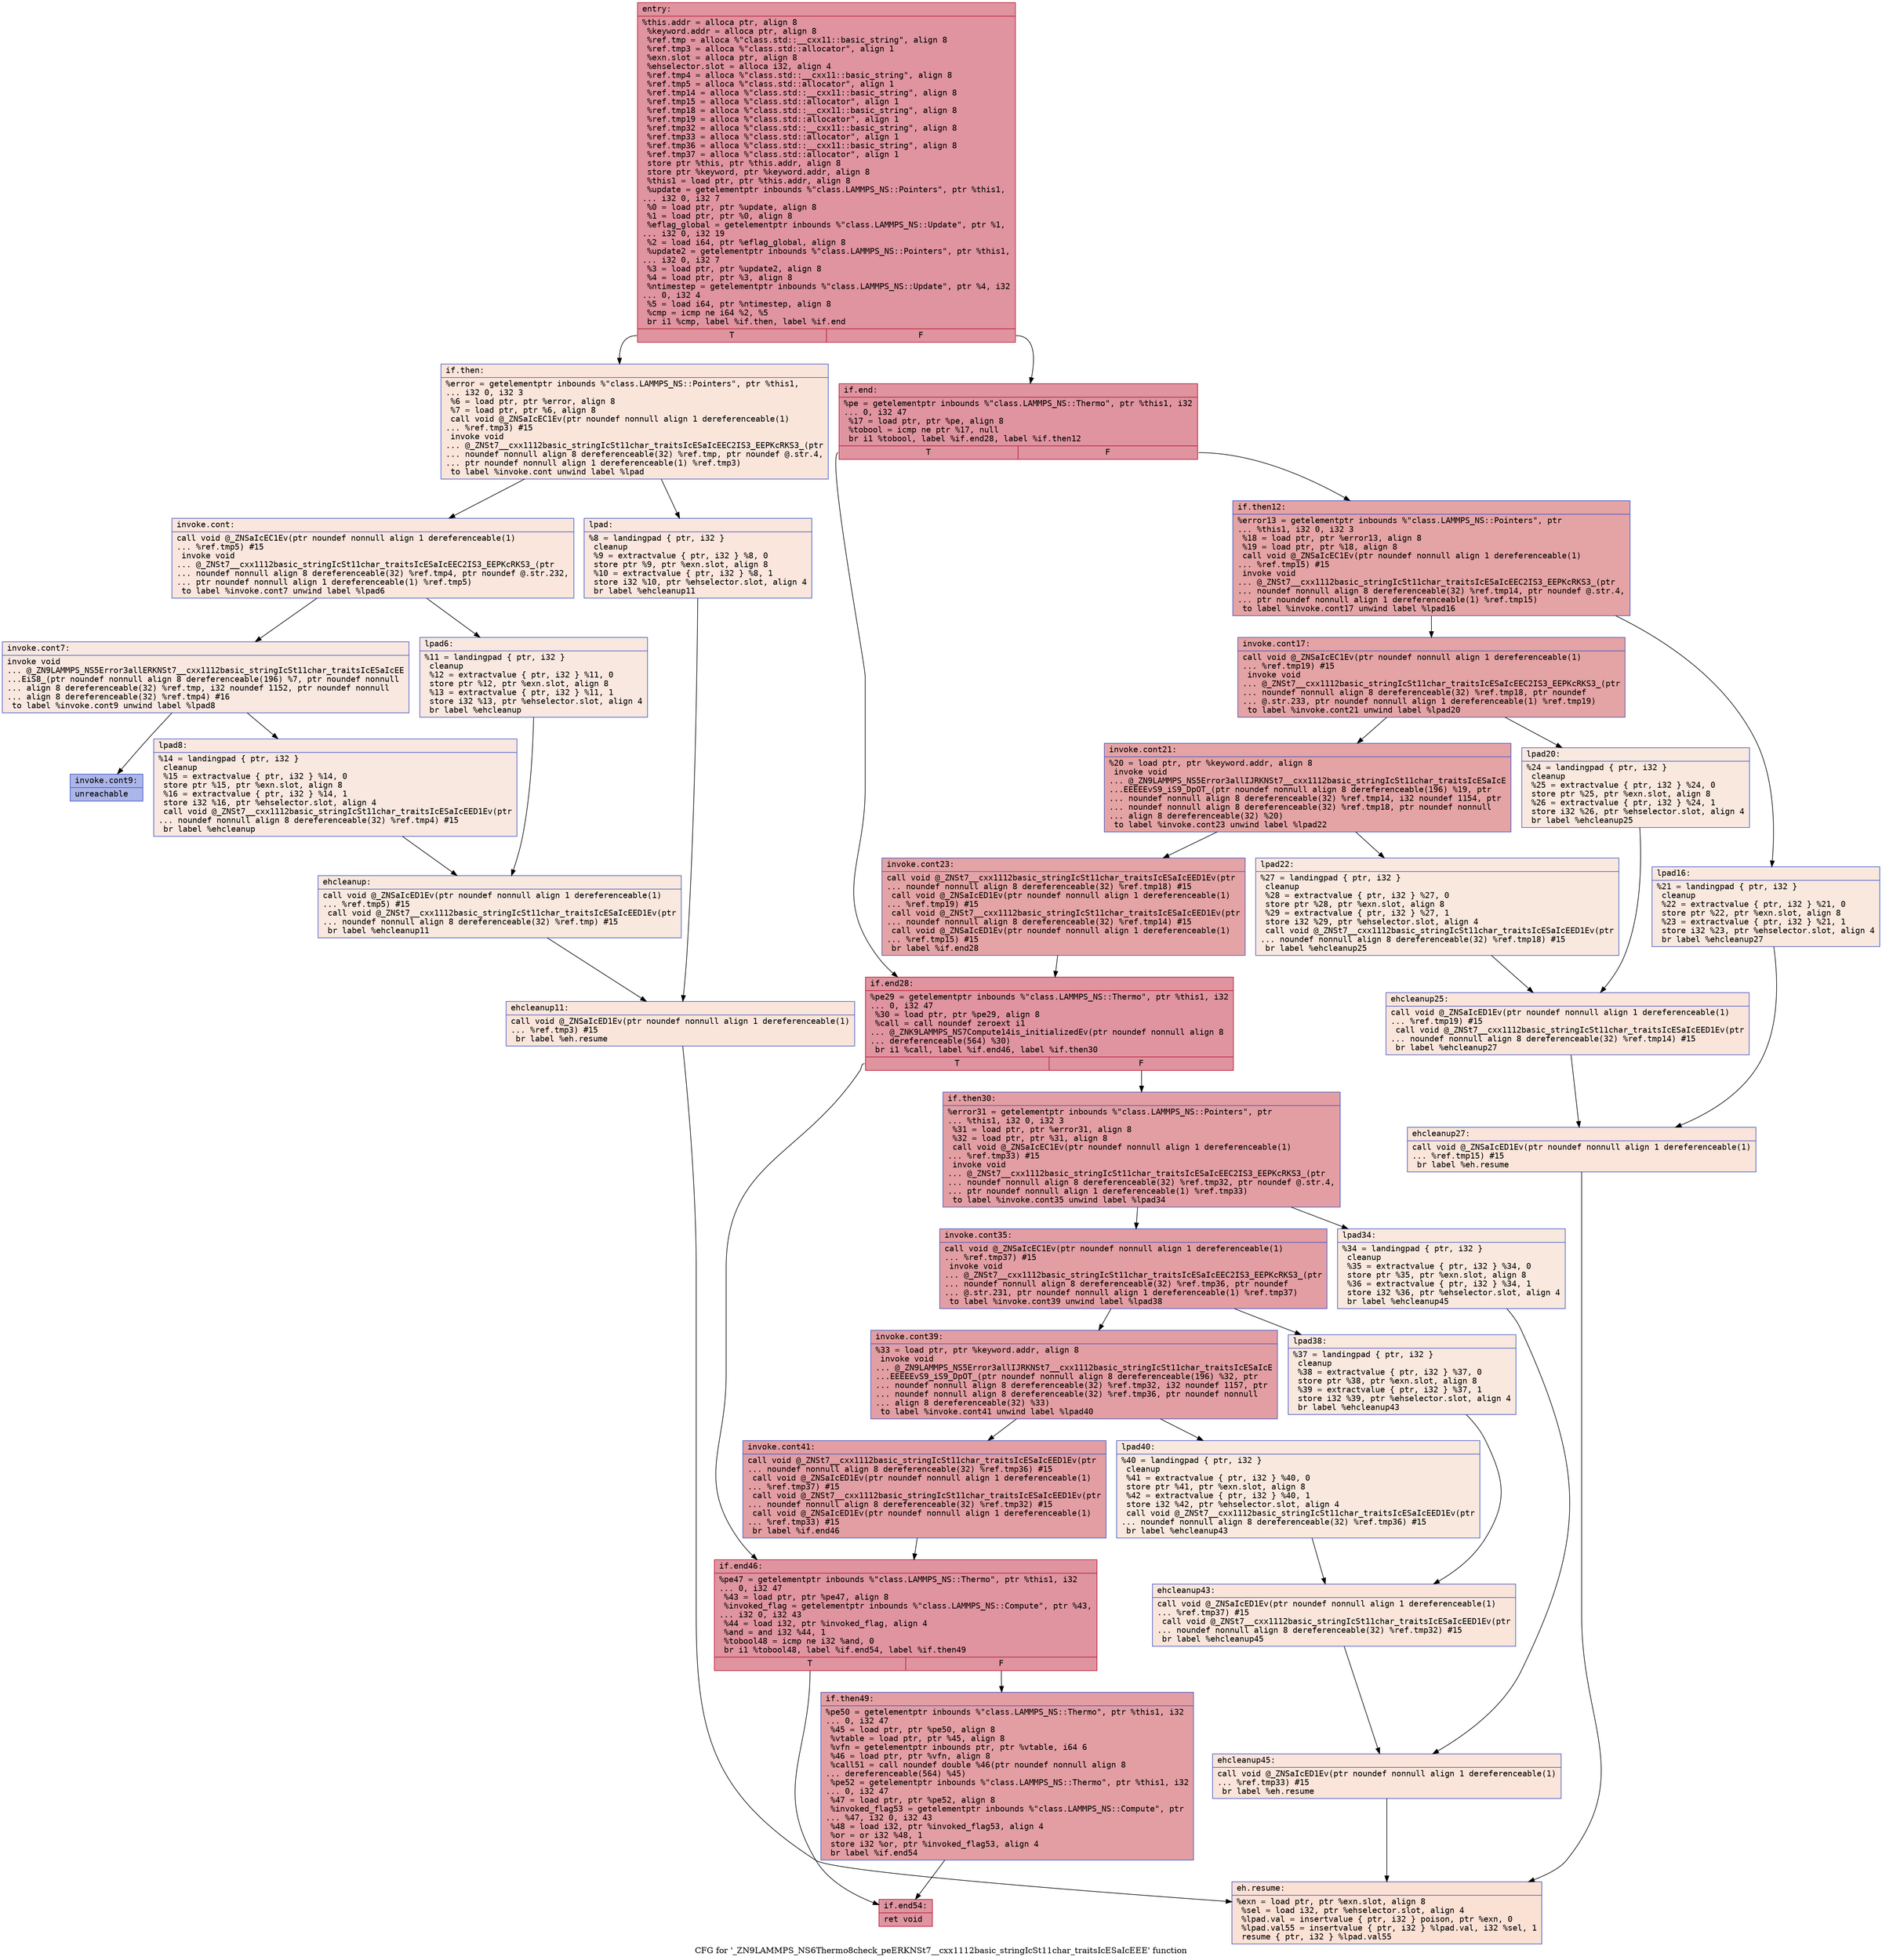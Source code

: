 digraph "CFG for '_ZN9LAMMPS_NS6Thermo8check_peERKNSt7__cxx1112basic_stringIcSt11char_traitsIcESaIcEEE' function" {
	label="CFG for '_ZN9LAMMPS_NS6Thermo8check_peERKNSt7__cxx1112basic_stringIcSt11char_traitsIcESaIcEEE' function";

	Node0x55bd40549ab0 [shape=record,color="#b70d28ff", style=filled, fillcolor="#b70d2870" fontname="Courier",label="{entry:\l|  %this.addr = alloca ptr, align 8\l  %keyword.addr = alloca ptr, align 8\l  %ref.tmp = alloca %\"class.std::__cxx11::basic_string\", align 8\l  %ref.tmp3 = alloca %\"class.std::allocator\", align 1\l  %exn.slot = alloca ptr, align 8\l  %ehselector.slot = alloca i32, align 4\l  %ref.tmp4 = alloca %\"class.std::__cxx11::basic_string\", align 8\l  %ref.tmp5 = alloca %\"class.std::allocator\", align 1\l  %ref.tmp14 = alloca %\"class.std::__cxx11::basic_string\", align 8\l  %ref.tmp15 = alloca %\"class.std::allocator\", align 1\l  %ref.tmp18 = alloca %\"class.std::__cxx11::basic_string\", align 8\l  %ref.tmp19 = alloca %\"class.std::allocator\", align 1\l  %ref.tmp32 = alloca %\"class.std::__cxx11::basic_string\", align 8\l  %ref.tmp33 = alloca %\"class.std::allocator\", align 1\l  %ref.tmp36 = alloca %\"class.std::__cxx11::basic_string\", align 8\l  %ref.tmp37 = alloca %\"class.std::allocator\", align 1\l  store ptr %this, ptr %this.addr, align 8\l  store ptr %keyword, ptr %keyword.addr, align 8\l  %this1 = load ptr, ptr %this.addr, align 8\l  %update = getelementptr inbounds %\"class.LAMMPS_NS::Pointers\", ptr %this1,\l... i32 0, i32 7\l  %0 = load ptr, ptr %update, align 8\l  %1 = load ptr, ptr %0, align 8\l  %eflag_global = getelementptr inbounds %\"class.LAMMPS_NS::Update\", ptr %1,\l... i32 0, i32 19\l  %2 = load i64, ptr %eflag_global, align 8\l  %update2 = getelementptr inbounds %\"class.LAMMPS_NS::Pointers\", ptr %this1,\l... i32 0, i32 7\l  %3 = load ptr, ptr %update2, align 8\l  %4 = load ptr, ptr %3, align 8\l  %ntimestep = getelementptr inbounds %\"class.LAMMPS_NS::Update\", ptr %4, i32\l... 0, i32 4\l  %5 = load i64, ptr %ntimestep, align 8\l  %cmp = icmp ne i64 %2, %5\l  br i1 %cmp, label %if.then, label %if.end\l|{<s0>T|<s1>F}}"];
	Node0x55bd40549ab0:s0 -> Node0x55bd4054a150[tooltip="entry -> if.then\nProbability 0.00%" ];
	Node0x55bd40549ab0:s1 -> Node0x55bd4054a1c0[tooltip="entry -> if.end\nProbability 100.00%" ];
	Node0x55bd4054a150 [shape=record,color="#3d50c3ff", style=filled, fillcolor="#f4c5ad70" fontname="Courier",label="{if.then:\l|  %error = getelementptr inbounds %\"class.LAMMPS_NS::Pointers\", ptr %this1,\l... i32 0, i32 3\l  %6 = load ptr, ptr %error, align 8\l  %7 = load ptr, ptr %6, align 8\l  call void @_ZNSaIcEC1Ev(ptr noundef nonnull align 1 dereferenceable(1)\l... %ref.tmp3) #15\l  invoke void\l... @_ZNSt7__cxx1112basic_stringIcSt11char_traitsIcESaIcEEC2IS3_EEPKcRKS3_(ptr\l... noundef nonnull align 8 dereferenceable(32) %ref.tmp, ptr noundef @.str.4,\l... ptr noundef nonnull align 1 dereferenceable(1) %ref.tmp3)\l          to label %invoke.cont unwind label %lpad\l}"];
	Node0x55bd4054a150 -> Node0x55bd4054b6c0[tooltip="if.then -> invoke.cont\nProbability 50.00%" ];
	Node0x55bd4054a150 -> Node0x55bd4054b740[tooltip="if.then -> lpad\nProbability 50.00%" ];
	Node0x55bd4054b6c0 [shape=record,color="#3d50c3ff", style=filled, fillcolor="#f3c7b170" fontname="Courier",label="{invoke.cont:\l|  call void @_ZNSaIcEC1Ev(ptr noundef nonnull align 1 dereferenceable(1)\l... %ref.tmp5) #15\l  invoke void\l... @_ZNSt7__cxx1112basic_stringIcSt11char_traitsIcESaIcEEC2IS3_EEPKcRKS3_(ptr\l... noundef nonnull align 8 dereferenceable(32) %ref.tmp4, ptr noundef @.str.232,\l... ptr noundef nonnull align 1 dereferenceable(1) %ref.tmp5)\l          to label %invoke.cont7 unwind label %lpad6\l}"];
	Node0x55bd4054b6c0 -> Node0x55bd4054ba60[tooltip="invoke.cont -> invoke.cont7\nProbability 50.00%" ];
	Node0x55bd4054b6c0 -> Node0x55bd4054bab0[tooltip="invoke.cont -> lpad6\nProbability 50.00%" ];
	Node0x55bd4054ba60 [shape=record,color="#3d50c3ff", style=filled, fillcolor="#f1ccb870" fontname="Courier",label="{invoke.cont7:\l|  invoke void\l... @_ZN9LAMMPS_NS5Error3allERKNSt7__cxx1112basic_stringIcSt11char_traitsIcESaIcEE\l...EiS8_(ptr noundef nonnull align 8 dereferenceable(196) %7, ptr noundef nonnull\l... align 8 dereferenceable(32) %ref.tmp, i32 noundef 1152, ptr noundef nonnull\l... align 8 dereferenceable(32) %ref.tmp4) #16\l          to label %invoke.cont9 unwind label %lpad8\l}"];
	Node0x55bd4054ba60 -> Node0x55bd4054ba10[tooltip="invoke.cont7 -> invoke.cont9\nProbability 0.00%" ];
	Node0x55bd4054ba60 -> Node0x55bd4054bd70[tooltip="invoke.cont7 -> lpad8\nProbability 100.00%" ];
	Node0x55bd4054ba10 [shape=record,color="#3d50c3ff", style=filled, fillcolor="#4358cb70" fontname="Courier",label="{invoke.cont9:\l|  unreachable\l}"];
	Node0x55bd4054b740 [shape=record,color="#3d50c3ff", style=filled, fillcolor="#f3c7b170" fontname="Courier",label="{lpad:\l|  %8 = landingpad \{ ptr, i32 \}\l          cleanup\l  %9 = extractvalue \{ ptr, i32 \} %8, 0\l  store ptr %9, ptr %exn.slot, align 8\l  %10 = extractvalue \{ ptr, i32 \} %8, 1\l  store i32 %10, ptr %ehselector.slot, align 4\l  br label %ehcleanup11\l}"];
	Node0x55bd4054b740 -> Node0x55bd4054c330[tooltip="lpad -> ehcleanup11\nProbability 100.00%" ];
	Node0x55bd4054bab0 [shape=record,color="#3d50c3ff", style=filled, fillcolor="#f1ccb870" fontname="Courier",label="{lpad6:\l|  %11 = landingpad \{ ptr, i32 \}\l          cleanup\l  %12 = extractvalue \{ ptr, i32 \} %11, 0\l  store ptr %12, ptr %exn.slot, align 8\l  %13 = extractvalue \{ ptr, i32 \} %11, 1\l  store i32 %13, ptr %ehselector.slot, align 4\l  br label %ehcleanup\l}"];
	Node0x55bd4054bab0 -> Node0x55bd4054c680[tooltip="lpad6 -> ehcleanup\nProbability 100.00%" ];
	Node0x55bd4054bd70 [shape=record,color="#3d50c3ff", style=filled, fillcolor="#f1ccb870" fontname="Courier",label="{lpad8:\l|  %14 = landingpad \{ ptr, i32 \}\l          cleanup\l  %15 = extractvalue \{ ptr, i32 \} %14, 0\l  store ptr %15, ptr %exn.slot, align 8\l  %16 = extractvalue \{ ptr, i32 \} %14, 1\l  store i32 %16, ptr %ehselector.slot, align 4\l  call void @_ZNSt7__cxx1112basic_stringIcSt11char_traitsIcESaIcEED1Ev(ptr\l... noundef nonnull align 8 dereferenceable(32) %ref.tmp4) #15\l  br label %ehcleanup\l}"];
	Node0x55bd4054bd70 -> Node0x55bd4054c680[tooltip="lpad8 -> ehcleanup\nProbability 100.00%" ];
	Node0x55bd4054c680 [shape=record,color="#3d50c3ff", style=filled, fillcolor="#f2cab570" fontname="Courier",label="{ehcleanup:\l|  call void @_ZNSaIcED1Ev(ptr noundef nonnull align 1 dereferenceable(1)\l... %ref.tmp5) #15\l  call void @_ZNSt7__cxx1112basic_stringIcSt11char_traitsIcESaIcEED1Ev(ptr\l... noundef nonnull align 8 dereferenceable(32) %ref.tmp) #15\l  br label %ehcleanup11\l}"];
	Node0x55bd4054c680 -> Node0x55bd4054c330[tooltip="ehcleanup -> ehcleanup11\nProbability 100.00%" ];
	Node0x55bd4054c330 [shape=record,color="#3d50c3ff", style=filled, fillcolor="#f4c5ad70" fontname="Courier",label="{ehcleanup11:\l|  call void @_ZNSaIcED1Ev(ptr noundef nonnull align 1 dereferenceable(1)\l... %ref.tmp3) #15\l  br label %eh.resume\l}"];
	Node0x55bd4054c330 -> Node0x55bd4054cf30[tooltip="ehcleanup11 -> eh.resume\nProbability 100.00%" ];
	Node0x55bd4054a1c0 [shape=record,color="#b70d28ff", style=filled, fillcolor="#b70d2870" fontname="Courier",label="{if.end:\l|  %pe = getelementptr inbounds %\"class.LAMMPS_NS::Thermo\", ptr %this1, i32\l... 0, i32 47\l  %17 = load ptr, ptr %pe, align 8\l  %tobool = icmp ne ptr %17, null\l  br i1 %tobool, label %if.end28, label %if.then12\l|{<s0>T|<s1>F}}"];
	Node0x55bd4054a1c0:s0 -> Node0x55bd4054d1e0[tooltip="if.end -> if.end28\nProbability 62.50%" ];
	Node0x55bd4054a1c0:s1 -> Node0x55bd4054d260[tooltip="if.end -> if.then12\nProbability 37.50%" ];
	Node0x55bd4054d260 [shape=record,color="#3d50c3ff", style=filled, fillcolor="#c32e3170" fontname="Courier",label="{if.then12:\l|  %error13 = getelementptr inbounds %\"class.LAMMPS_NS::Pointers\", ptr\l... %this1, i32 0, i32 3\l  %18 = load ptr, ptr %error13, align 8\l  %19 = load ptr, ptr %18, align 8\l  call void @_ZNSaIcEC1Ev(ptr noundef nonnull align 1 dereferenceable(1)\l... %ref.tmp15) #15\l  invoke void\l... @_ZNSt7__cxx1112basic_stringIcSt11char_traitsIcESaIcEEC2IS3_EEPKcRKS3_(ptr\l... noundef nonnull align 8 dereferenceable(32) %ref.tmp14, ptr noundef @.str.4,\l... ptr noundef nonnull align 1 dereferenceable(1) %ref.tmp15)\l          to label %invoke.cont17 unwind label %lpad16\l}"];
	Node0x55bd4054d260 -> Node0x55bd4054d6f0[tooltip="if.then12 -> invoke.cont17\nProbability 100.00%" ];
	Node0x55bd4054d260 -> Node0x55bd4054d770[tooltip="if.then12 -> lpad16\nProbability 0.00%" ];
	Node0x55bd4054d6f0 [shape=record,color="#3d50c3ff", style=filled, fillcolor="#c32e3170" fontname="Courier",label="{invoke.cont17:\l|  call void @_ZNSaIcEC1Ev(ptr noundef nonnull align 1 dereferenceable(1)\l... %ref.tmp19) #15\l  invoke void\l... @_ZNSt7__cxx1112basic_stringIcSt11char_traitsIcESaIcEEC2IS3_EEPKcRKS3_(ptr\l... noundef nonnull align 8 dereferenceable(32) %ref.tmp18, ptr noundef\l... @.str.233, ptr noundef nonnull align 1 dereferenceable(1) %ref.tmp19)\l          to label %invoke.cont21 unwind label %lpad20\l}"];
	Node0x55bd4054d6f0 -> Node0x55bd4054da90[tooltip="invoke.cont17 -> invoke.cont21\nProbability 100.00%" ];
	Node0x55bd4054d6f0 -> Node0x55bd4054dae0[tooltip="invoke.cont17 -> lpad20\nProbability 0.00%" ];
	Node0x55bd4054da90 [shape=record,color="#3d50c3ff", style=filled, fillcolor="#c32e3170" fontname="Courier",label="{invoke.cont21:\l|  %20 = load ptr, ptr %keyword.addr, align 8\l  invoke void\l... @_ZN9LAMMPS_NS5Error3allIJRKNSt7__cxx1112basic_stringIcSt11char_traitsIcESaIcE\l...EEEEEvS9_iS9_DpOT_(ptr noundef nonnull align 8 dereferenceable(196) %19, ptr\l... noundef nonnull align 8 dereferenceable(32) %ref.tmp14, i32 noundef 1154, ptr\l... noundef nonnull align 8 dereferenceable(32) %ref.tmp18, ptr noundef nonnull\l... align 8 dereferenceable(32) %20)\l          to label %invoke.cont23 unwind label %lpad22\l}"];
	Node0x55bd4054da90 -> Node0x55bd4054da40[tooltip="invoke.cont21 -> invoke.cont23\nProbability 100.00%" ];
	Node0x55bd4054da90 -> Node0x55bd4054de90[tooltip="invoke.cont21 -> lpad22\nProbability 0.00%" ];
	Node0x55bd4054da40 [shape=record,color="#3d50c3ff", style=filled, fillcolor="#c32e3170" fontname="Courier",label="{invoke.cont23:\l|  call void @_ZNSt7__cxx1112basic_stringIcSt11char_traitsIcESaIcEED1Ev(ptr\l... noundef nonnull align 8 dereferenceable(32) %ref.tmp18) #15\l  call void @_ZNSaIcED1Ev(ptr noundef nonnull align 1 dereferenceable(1)\l... %ref.tmp19) #15\l  call void @_ZNSt7__cxx1112basic_stringIcSt11char_traitsIcESaIcEED1Ev(ptr\l... noundef nonnull align 8 dereferenceable(32) %ref.tmp14) #15\l  call void @_ZNSaIcED1Ev(ptr noundef nonnull align 1 dereferenceable(1)\l... %ref.tmp15) #15\l  br label %if.end28\l}"];
	Node0x55bd4054da40 -> Node0x55bd4054d1e0[tooltip="invoke.cont23 -> if.end28\nProbability 100.00%" ];
	Node0x55bd4054d770 [shape=record,color="#3d50c3ff", style=filled, fillcolor="#f2cab570" fontname="Courier",label="{lpad16:\l|  %21 = landingpad \{ ptr, i32 \}\l          cleanup\l  %22 = extractvalue \{ ptr, i32 \} %21, 0\l  store ptr %22, ptr %exn.slot, align 8\l  %23 = extractvalue \{ ptr, i32 \} %21, 1\l  store i32 %23, ptr %ehselector.slot, align 4\l  br label %ehcleanup27\l}"];
	Node0x55bd4054d770 -> Node0x55bd4054e830[tooltip="lpad16 -> ehcleanup27\nProbability 100.00%" ];
	Node0x55bd4054dae0 [shape=record,color="#3d50c3ff", style=filled, fillcolor="#f2cab570" fontname="Courier",label="{lpad20:\l|  %24 = landingpad \{ ptr, i32 \}\l          cleanup\l  %25 = extractvalue \{ ptr, i32 \} %24, 0\l  store ptr %25, ptr %exn.slot, align 8\l  %26 = extractvalue \{ ptr, i32 \} %24, 1\l  store i32 %26, ptr %ehselector.slot, align 4\l  br label %ehcleanup25\l}"];
	Node0x55bd4054dae0 -> Node0x55bd4054b2f0[tooltip="lpad20 -> ehcleanup25\nProbability 100.00%" ];
	Node0x55bd4054de90 [shape=record,color="#3d50c3ff", style=filled, fillcolor="#f2cab570" fontname="Courier",label="{lpad22:\l|  %27 = landingpad \{ ptr, i32 \}\l          cleanup\l  %28 = extractvalue \{ ptr, i32 \} %27, 0\l  store ptr %28, ptr %exn.slot, align 8\l  %29 = extractvalue \{ ptr, i32 \} %27, 1\l  store i32 %29, ptr %ehselector.slot, align 4\l  call void @_ZNSt7__cxx1112basic_stringIcSt11char_traitsIcESaIcEED1Ev(ptr\l... noundef nonnull align 8 dereferenceable(32) %ref.tmp18) #15\l  br label %ehcleanup25\l}"];
	Node0x55bd4054de90 -> Node0x55bd4054b2f0[tooltip="lpad22 -> ehcleanup25\nProbability 100.00%" ];
	Node0x55bd4054b2f0 [shape=record,color="#3d50c3ff", style=filled, fillcolor="#f4c5ad70" fontname="Courier",label="{ehcleanup25:\l|  call void @_ZNSaIcED1Ev(ptr noundef nonnull align 1 dereferenceable(1)\l... %ref.tmp19) #15\l  call void @_ZNSt7__cxx1112basic_stringIcSt11char_traitsIcESaIcEED1Ev(ptr\l... noundef nonnull align 8 dereferenceable(32) %ref.tmp14) #15\l  br label %ehcleanup27\l}"];
	Node0x55bd4054b2f0 -> Node0x55bd4054e830[tooltip="ehcleanup25 -> ehcleanup27\nProbability 100.00%" ];
	Node0x55bd4054e830 [shape=record,color="#3d50c3ff", style=filled, fillcolor="#f5c1a970" fontname="Courier",label="{ehcleanup27:\l|  call void @_ZNSaIcED1Ev(ptr noundef nonnull align 1 dereferenceable(1)\l... %ref.tmp15) #15\l  br label %eh.resume\l}"];
	Node0x55bd4054e830 -> Node0x55bd4054cf30[tooltip="ehcleanup27 -> eh.resume\nProbability 100.00%" ];
	Node0x55bd4054d1e0 [shape=record,color="#b70d28ff", style=filled, fillcolor="#b70d2870" fontname="Courier",label="{if.end28:\l|  %pe29 = getelementptr inbounds %\"class.LAMMPS_NS::Thermo\", ptr %this1, i32\l... 0, i32 47\l  %30 = load ptr, ptr %pe29, align 8\l  %call = call noundef zeroext i1\l... @_ZNK9LAMMPS_NS7Compute14is_initializedEv(ptr noundef nonnull align 8\l... dereferenceable(564) %30)\l  br i1 %call, label %if.end46, label %if.then30\l|{<s0>T|<s1>F}}"];
	Node0x55bd4054d1e0:s0 -> Node0x55bd4054fa00[tooltip="if.end28 -> if.end46\nProbability 50.00%" ];
	Node0x55bd4054d1e0:s1 -> Node0x55bd4054fa50[tooltip="if.end28 -> if.then30\nProbability 50.00%" ];
	Node0x55bd4054fa50 [shape=record,color="#3d50c3ff", style=filled, fillcolor="#be242e70" fontname="Courier",label="{if.then30:\l|  %error31 = getelementptr inbounds %\"class.LAMMPS_NS::Pointers\", ptr\l... %this1, i32 0, i32 3\l  %31 = load ptr, ptr %error31, align 8\l  %32 = load ptr, ptr %31, align 8\l  call void @_ZNSaIcEC1Ev(ptr noundef nonnull align 1 dereferenceable(1)\l... %ref.tmp33) #15\l  invoke void\l... @_ZNSt7__cxx1112basic_stringIcSt11char_traitsIcESaIcEEC2IS3_EEPKcRKS3_(ptr\l... noundef nonnull align 8 dereferenceable(32) %ref.tmp32, ptr noundef @.str.4,\l... ptr noundef nonnull align 1 dereferenceable(1) %ref.tmp33)\l          to label %invoke.cont35 unwind label %lpad34\l}"];
	Node0x55bd4054fa50 -> Node0x55bd4054fee0[tooltip="if.then30 -> invoke.cont35\nProbability 100.00%" ];
	Node0x55bd4054fa50 -> Node0x55bd4054ff60[tooltip="if.then30 -> lpad34\nProbability 0.00%" ];
	Node0x55bd4054fee0 [shape=record,color="#3d50c3ff", style=filled, fillcolor="#be242e70" fontname="Courier",label="{invoke.cont35:\l|  call void @_ZNSaIcEC1Ev(ptr noundef nonnull align 1 dereferenceable(1)\l... %ref.tmp37) #15\l  invoke void\l... @_ZNSt7__cxx1112basic_stringIcSt11char_traitsIcESaIcEEC2IS3_EEPKcRKS3_(ptr\l... noundef nonnull align 8 dereferenceable(32) %ref.tmp36, ptr noundef\l... @.str.231, ptr noundef nonnull align 1 dereferenceable(1) %ref.tmp37)\l          to label %invoke.cont39 unwind label %lpad38\l}"];
	Node0x55bd4054fee0 -> Node0x55bd40550280[tooltip="invoke.cont35 -> invoke.cont39\nProbability 100.00%" ];
	Node0x55bd4054fee0 -> Node0x55bd405502d0[tooltip="invoke.cont35 -> lpad38\nProbability 0.00%" ];
	Node0x55bd40550280 [shape=record,color="#3d50c3ff", style=filled, fillcolor="#be242e70" fontname="Courier",label="{invoke.cont39:\l|  %33 = load ptr, ptr %keyword.addr, align 8\l  invoke void\l... @_ZN9LAMMPS_NS5Error3allIJRKNSt7__cxx1112basic_stringIcSt11char_traitsIcESaIcE\l...EEEEEvS9_iS9_DpOT_(ptr noundef nonnull align 8 dereferenceable(196) %32, ptr\l... noundef nonnull align 8 dereferenceable(32) %ref.tmp32, i32 noundef 1157, ptr\l... noundef nonnull align 8 dereferenceable(32) %ref.tmp36, ptr noundef nonnull\l... align 8 dereferenceable(32) %33)\l          to label %invoke.cont41 unwind label %lpad40\l}"];
	Node0x55bd40550280 -> Node0x55bd40550230[tooltip="invoke.cont39 -> invoke.cont41\nProbability 100.00%" ];
	Node0x55bd40550280 -> Node0x55bd40550680[tooltip="invoke.cont39 -> lpad40\nProbability 0.00%" ];
	Node0x55bd40550230 [shape=record,color="#3d50c3ff", style=filled, fillcolor="#be242e70" fontname="Courier",label="{invoke.cont41:\l|  call void @_ZNSt7__cxx1112basic_stringIcSt11char_traitsIcESaIcEED1Ev(ptr\l... noundef nonnull align 8 dereferenceable(32) %ref.tmp36) #15\l  call void @_ZNSaIcED1Ev(ptr noundef nonnull align 1 dereferenceable(1)\l... %ref.tmp37) #15\l  call void @_ZNSt7__cxx1112basic_stringIcSt11char_traitsIcESaIcEED1Ev(ptr\l... noundef nonnull align 8 dereferenceable(32) %ref.tmp32) #15\l  call void @_ZNSaIcED1Ev(ptr noundef nonnull align 1 dereferenceable(1)\l... %ref.tmp33) #15\l  br label %if.end46\l}"];
	Node0x55bd40550230 -> Node0x55bd4054fa00[tooltip="invoke.cont41 -> if.end46\nProbability 100.00%" ];
	Node0x55bd4054ff60 [shape=record,color="#3d50c3ff", style=filled, fillcolor="#f2cab570" fontname="Courier",label="{lpad34:\l|  %34 = landingpad \{ ptr, i32 \}\l          cleanup\l  %35 = extractvalue \{ ptr, i32 \} %34, 0\l  store ptr %35, ptr %exn.slot, align 8\l  %36 = extractvalue \{ ptr, i32 \} %34, 1\l  store i32 %36, ptr %ehselector.slot, align 4\l  br label %ehcleanup45\l}"];
	Node0x55bd4054ff60 -> Node0x55bd40551020[tooltip="lpad34 -> ehcleanup45\nProbability 100.00%" ];
	Node0x55bd405502d0 [shape=record,color="#3d50c3ff", style=filled, fillcolor="#f2cab570" fontname="Courier",label="{lpad38:\l|  %37 = landingpad \{ ptr, i32 \}\l          cleanup\l  %38 = extractvalue \{ ptr, i32 \} %37, 0\l  store ptr %38, ptr %exn.slot, align 8\l  %39 = extractvalue \{ ptr, i32 \} %37, 1\l  store i32 %39, ptr %ehselector.slot, align 4\l  br label %ehcleanup43\l}"];
	Node0x55bd405502d0 -> Node0x55bd40551320[tooltip="lpad38 -> ehcleanup43\nProbability 100.00%" ];
	Node0x55bd40550680 [shape=record,color="#3d50c3ff", style=filled, fillcolor="#f2cab570" fontname="Courier",label="{lpad40:\l|  %40 = landingpad \{ ptr, i32 \}\l          cleanup\l  %41 = extractvalue \{ ptr, i32 \} %40, 0\l  store ptr %41, ptr %exn.slot, align 8\l  %42 = extractvalue \{ ptr, i32 \} %40, 1\l  store i32 %42, ptr %ehselector.slot, align 4\l  call void @_ZNSt7__cxx1112basic_stringIcSt11char_traitsIcESaIcEED1Ev(ptr\l... noundef nonnull align 8 dereferenceable(32) %ref.tmp36) #15\l  br label %ehcleanup43\l}"];
	Node0x55bd40550680 -> Node0x55bd40551320[tooltip="lpad40 -> ehcleanup43\nProbability 100.00%" ];
	Node0x55bd40551320 [shape=record,color="#3d50c3ff", style=filled, fillcolor="#f4c5ad70" fontname="Courier",label="{ehcleanup43:\l|  call void @_ZNSaIcED1Ev(ptr noundef nonnull align 1 dereferenceable(1)\l... %ref.tmp37) #15\l  call void @_ZNSt7__cxx1112basic_stringIcSt11char_traitsIcESaIcEED1Ev(ptr\l... noundef nonnull align 8 dereferenceable(32) %ref.tmp32) #15\l  br label %ehcleanup45\l}"];
	Node0x55bd40551320 -> Node0x55bd40551020[tooltip="ehcleanup43 -> ehcleanup45\nProbability 100.00%" ];
	Node0x55bd40551020 [shape=record,color="#3d50c3ff", style=filled, fillcolor="#f5c1a970" fontname="Courier",label="{ehcleanup45:\l|  call void @_ZNSaIcED1Ev(ptr noundef nonnull align 1 dereferenceable(1)\l... %ref.tmp33) #15\l  br label %eh.resume\l}"];
	Node0x55bd40551020 -> Node0x55bd4054cf30[tooltip="ehcleanup45 -> eh.resume\nProbability 100.00%" ];
	Node0x55bd4054fa00 [shape=record,color="#b70d28ff", style=filled, fillcolor="#b70d2870" fontname="Courier",label="{if.end46:\l|  %pe47 = getelementptr inbounds %\"class.LAMMPS_NS::Thermo\", ptr %this1, i32\l... 0, i32 47\l  %43 = load ptr, ptr %pe47, align 8\l  %invoked_flag = getelementptr inbounds %\"class.LAMMPS_NS::Compute\", ptr %43,\l... i32 0, i32 43\l  %44 = load i32, ptr %invoked_flag, align 4\l  %and = and i32 %44, 1\l  %tobool48 = icmp ne i32 %and, 0\l  br i1 %tobool48, label %if.end54, label %if.then49\l|{<s0>T|<s1>F}}"];
	Node0x55bd4054fa00:s0 -> Node0x55bd40552090[tooltip="if.end46 -> if.end54\nProbability 50.00%" ];
	Node0x55bd4054fa00:s1 -> Node0x55bd40552110[tooltip="if.end46 -> if.then49\nProbability 50.00%" ];
	Node0x55bd40552110 [shape=record,color="#3d50c3ff", style=filled, fillcolor="#be242e70" fontname="Courier",label="{if.then49:\l|  %pe50 = getelementptr inbounds %\"class.LAMMPS_NS::Thermo\", ptr %this1, i32\l... 0, i32 47\l  %45 = load ptr, ptr %pe50, align 8\l  %vtable = load ptr, ptr %45, align 8\l  %vfn = getelementptr inbounds ptr, ptr %vtable, i64 6\l  %46 = load ptr, ptr %vfn, align 8\l  %call51 = call noundef double %46(ptr noundef nonnull align 8\l... dereferenceable(564) %45)\l  %pe52 = getelementptr inbounds %\"class.LAMMPS_NS::Thermo\", ptr %this1, i32\l... 0, i32 47\l  %47 = load ptr, ptr %pe52, align 8\l  %invoked_flag53 = getelementptr inbounds %\"class.LAMMPS_NS::Compute\", ptr\l... %47, i32 0, i32 43\l  %48 = load i32, ptr %invoked_flag53, align 4\l  %or = or i32 %48, 1\l  store i32 %or, ptr %invoked_flag53, align 4\l  br label %if.end54\l}"];
	Node0x55bd40552110 -> Node0x55bd40552090[tooltip="if.then49 -> if.end54\nProbability 100.00%" ];
	Node0x55bd40552090 [shape=record,color="#b70d28ff", style=filled, fillcolor="#b70d2870" fontname="Courier",label="{if.end54:\l|  ret void\l}"];
	Node0x55bd4054cf30 [shape=record,color="#3d50c3ff", style=filled, fillcolor="#f7b99e70" fontname="Courier",label="{eh.resume:\l|  %exn = load ptr, ptr %exn.slot, align 8\l  %sel = load i32, ptr %ehselector.slot, align 4\l  %lpad.val = insertvalue \{ ptr, i32 \} poison, ptr %exn, 0\l  %lpad.val55 = insertvalue \{ ptr, i32 \} %lpad.val, i32 %sel, 1\l  resume \{ ptr, i32 \} %lpad.val55\l}"];
}
